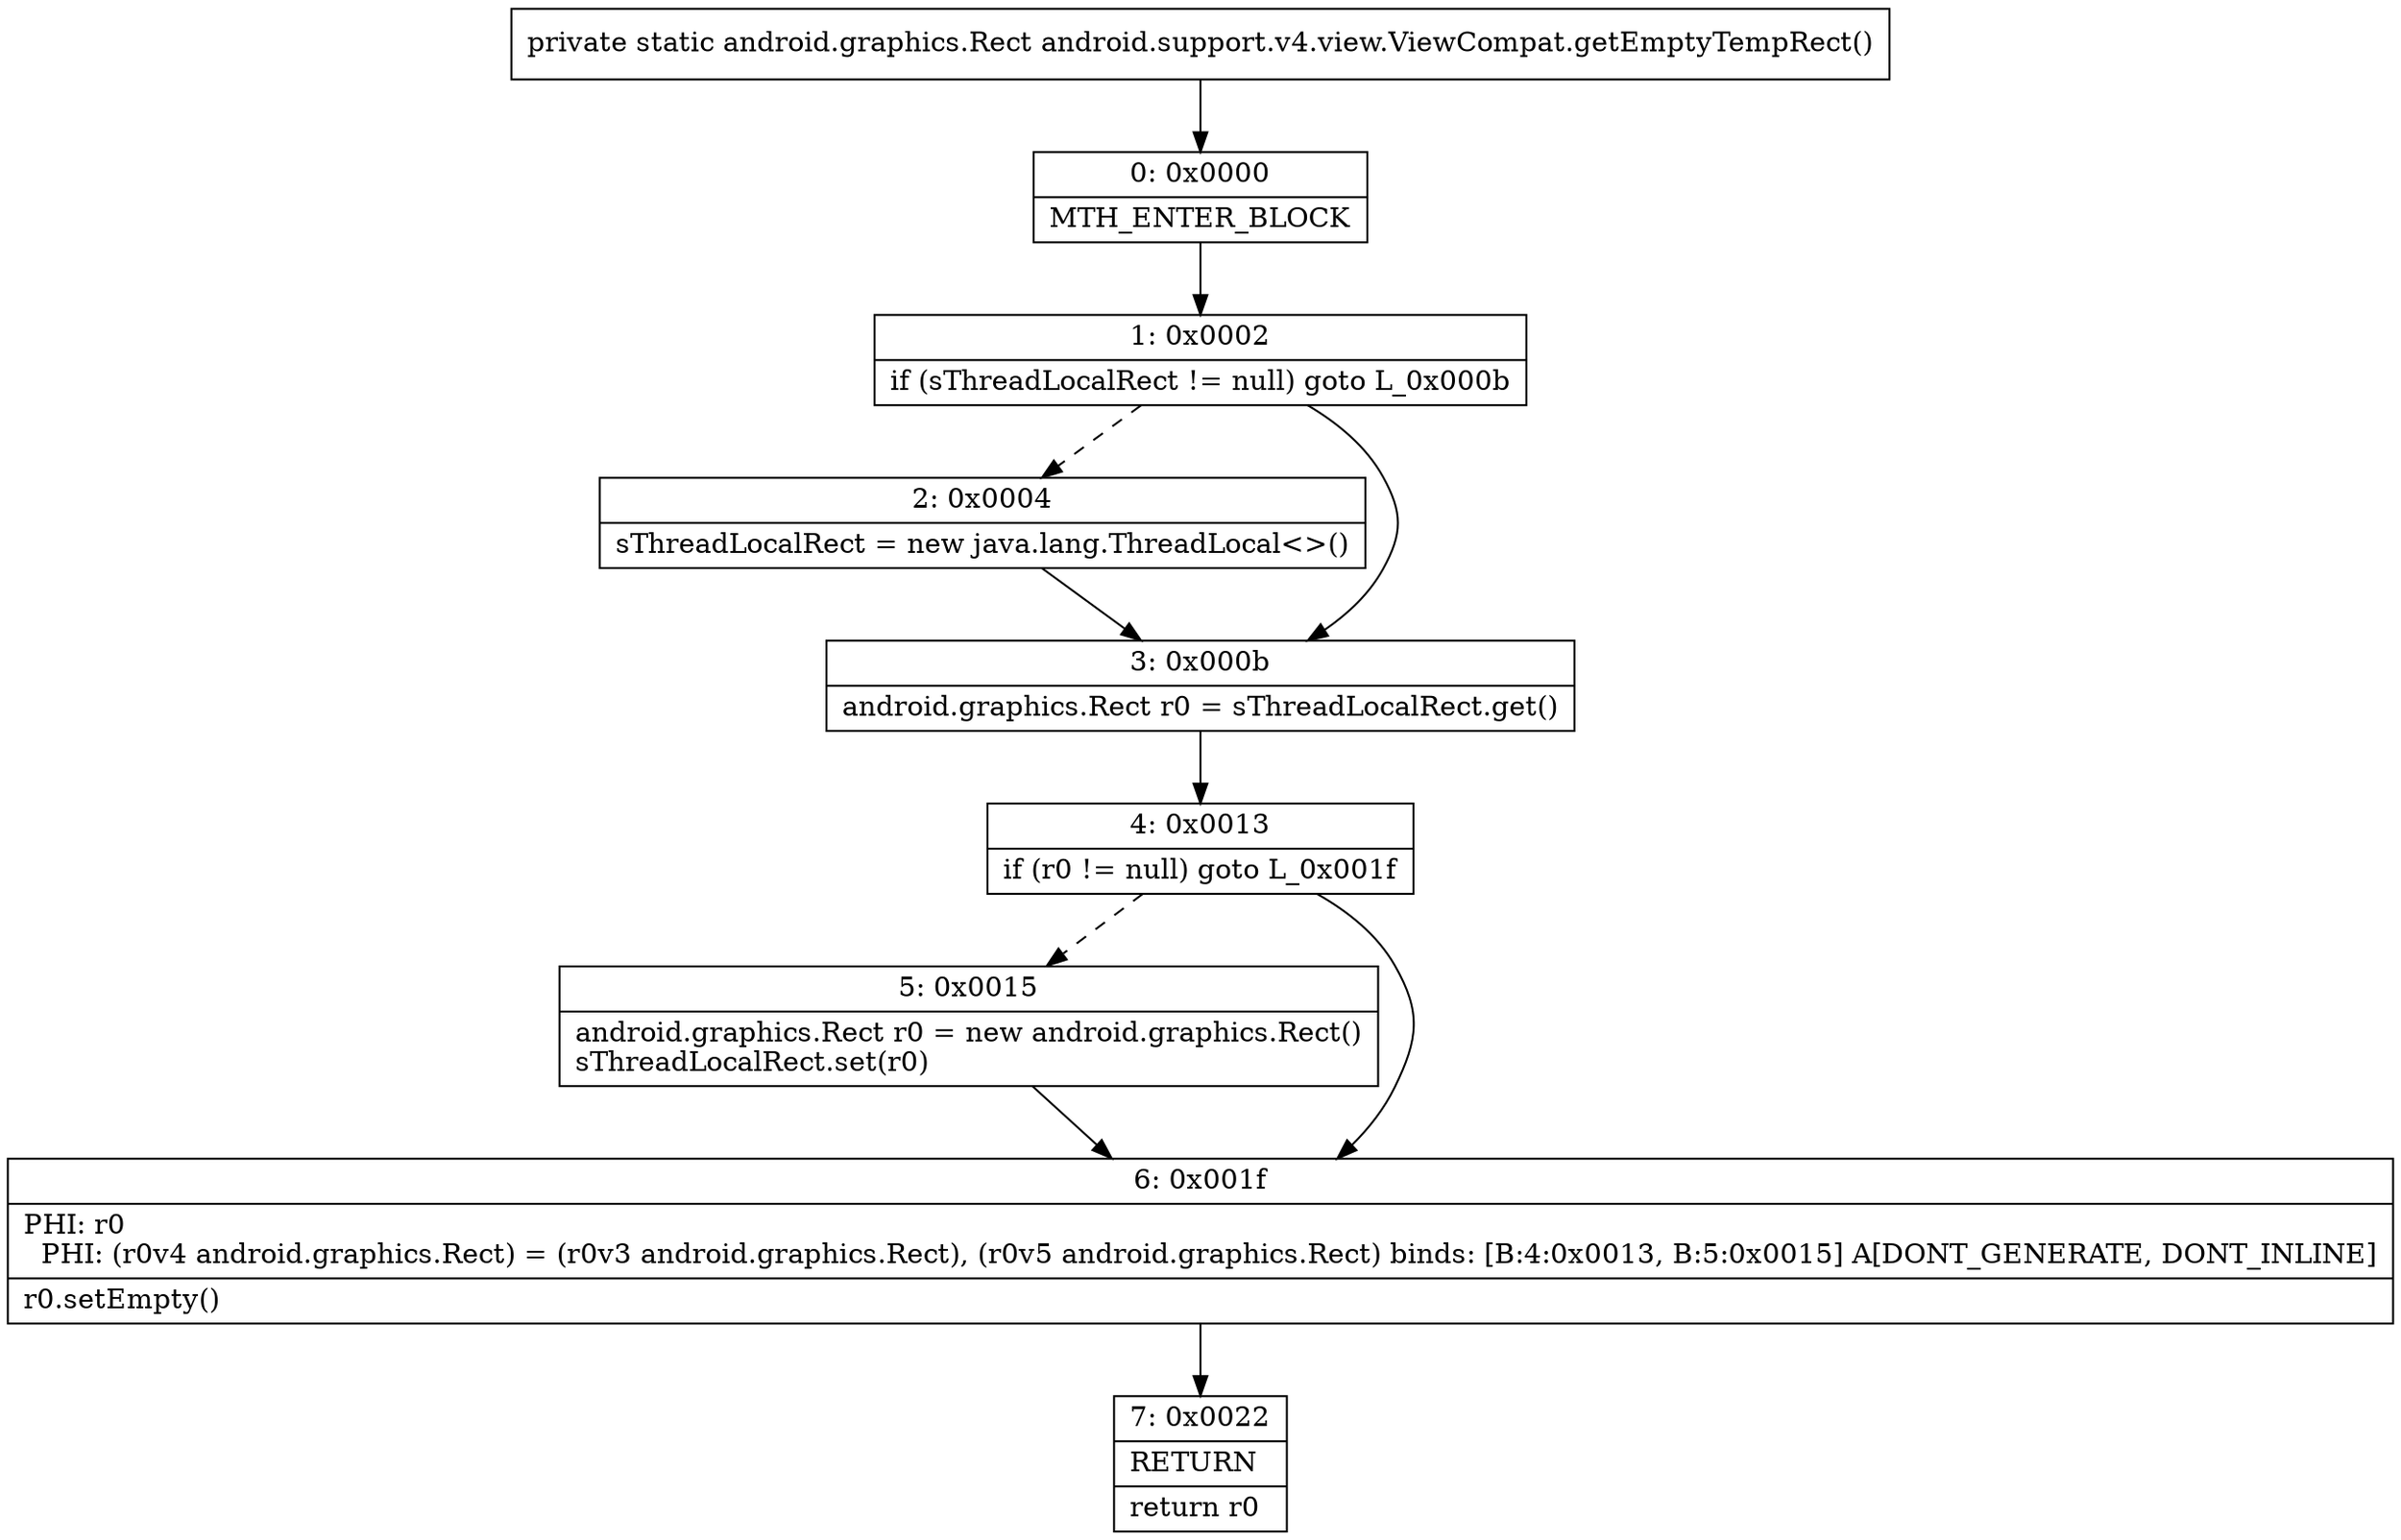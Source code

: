 digraph "CFG forandroid.support.v4.view.ViewCompat.getEmptyTempRect()Landroid\/graphics\/Rect;" {
Node_0 [shape=record,label="{0\:\ 0x0000|MTH_ENTER_BLOCK\l}"];
Node_1 [shape=record,label="{1\:\ 0x0002|if (sThreadLocalRect != null) goto L_0x000b\l}"];
Node_2 [shape=record,label="{2\:\ 0x0004|sThreadLocalRect = new java.lang.ThreadLocal\<\>()\l}"];
Node_3 [shape=record,label="{3\:\ 0x000b|android.graphics.Rect r0 = sThreadLocalRect.get()\l}"];
Node_4 [shape=record,label="{4\:\ 0x0013|if (r0 != null) goto L_0x001f\l}"];
Node_5 [shape=record,label="{5\:\ 0x0015|android.graphics.Rect r0 = new android.graphics.Rect()\lsThreadLocalRect.set(r0)\l}"];
Node_6 [shape=record,label="{6\:\ 0x001f|PHI: r0 \l  PHI: (r0v4 android.graphics.Rect) = (r0v3 android.graphics.Rect), (r0v5 android.graphics.Rect) binds: [B:4:0x0013, B:5:0x0015] A[DONT_GENERATE, DONT_INLINE]\l|r0.setEmpty()\l}"];
Node_7 [shape=record,label="{7\:\ 0x0022|RETURN\l|return r0\l}"];
MethodNode[shape=record,label="{private static android.graphics.Rect android.support.v4.view.ViewCompat.getEmptyTempRect() }"];
MethodNode -> Node_0;
Node_0 -> Node_1;
Node_1 -> Node_2[style=dashed];
Node_1 -> Node_3;
Node_2 -> Node_3;
Node_3 -> Node_4;
Node_4 -> Node_5[style=dashed];
Node_4 -> Node_6;
Node_5 -> Node_6;
Node_6 -> Node_7;
}

